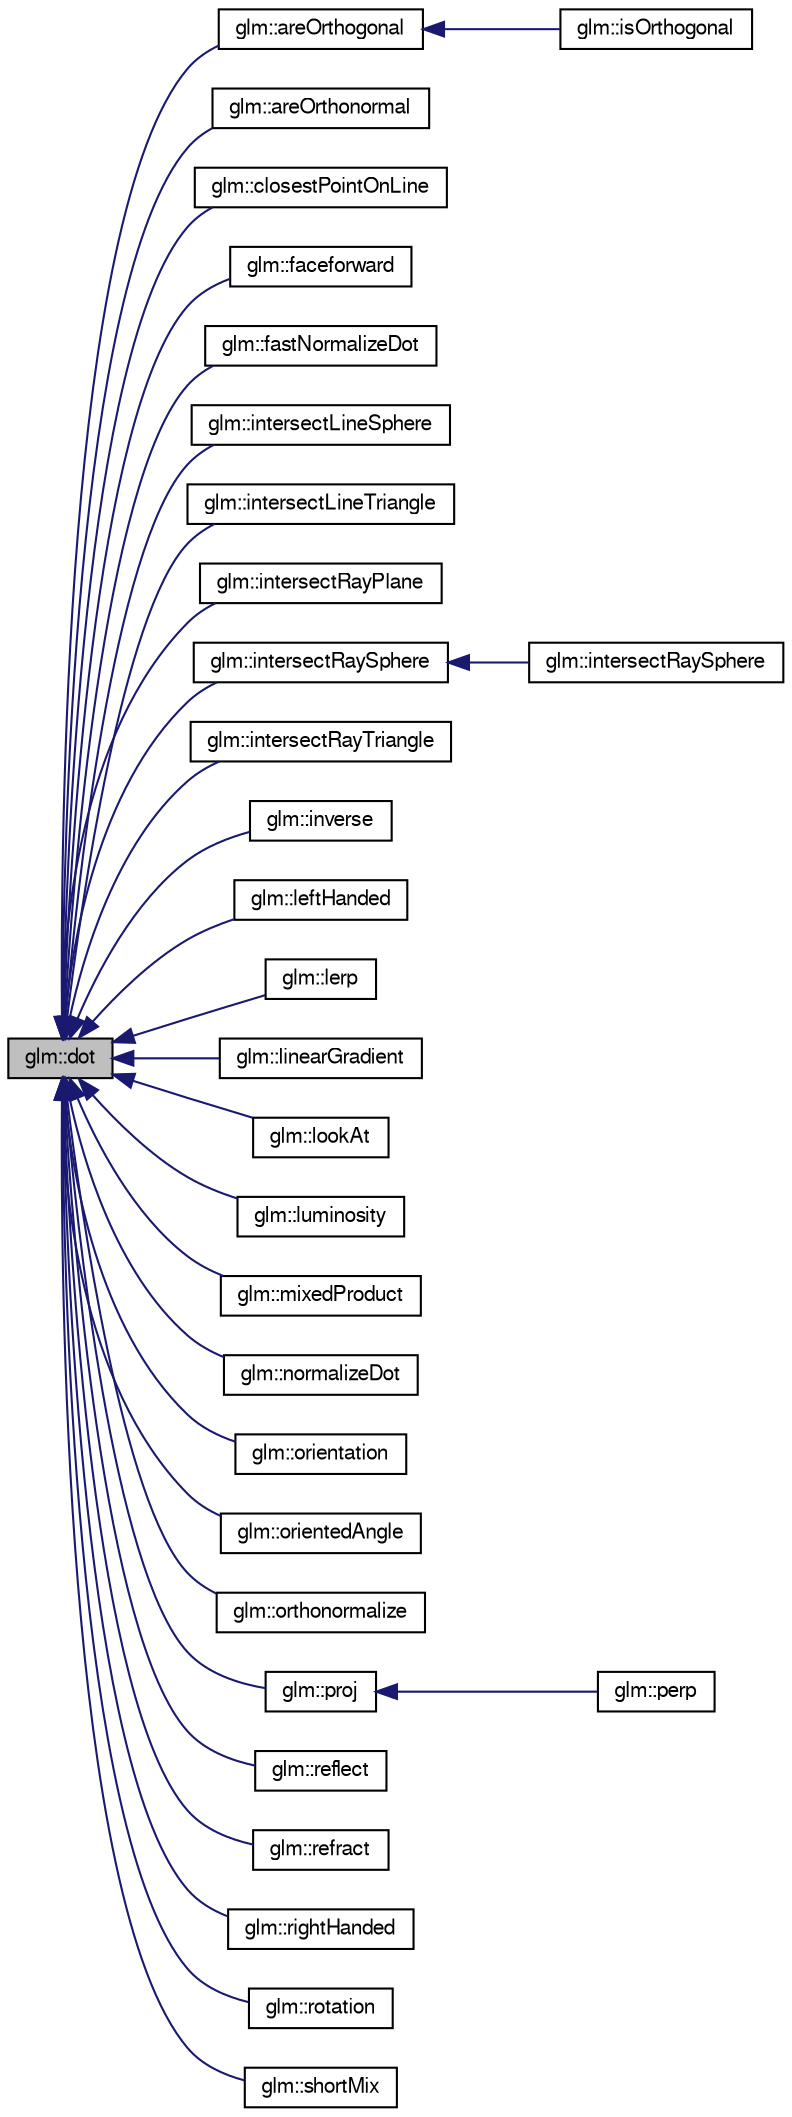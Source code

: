 digraph G
{
  bgcolor="transparent";
  edge [fontname="FreeSans",fontsize=10,labelfontname="FreeSans",labelfontsize=10];
  node [fontname="FreeSans",fontsize=10,shape=record];
  rankdir=LR;
  Node1 [label="glm::dot",height=0.2,width=0.4,color="black", fillcolor="grey75", style="filled" fontcolor="black"];
  Node1 -> Node2 [dir=back,color="midnightblue",fontsize=10,style="solid"];
  Node2 [label="glm::areOrthogonal",height=0.2,width=0.4,color="black",URL="$group__gtx__vector__query.html#g9af1cd34fdb7c3cdeb11c0235fe7c468"];
  Node2 -> Node3 [dir=back,color="midnightblue",fontsize=10,style="solid"];
  Node3 [label="glm::isOrthogonal",height=0.2,width=0.4,color="black",URL="$group__gtx__matrix__query.html#gbaeee016acd42f7a58bd1de063a3061b"];
  Node1 -> Node4 [dir=back,color="midnightblue",fontsize=10,style="solid"];
  Node4 [label="glm::areOrthonormal",height=0.2,width=0.4,color="black",URL="$group__gtx__vector__query.html#g78e84684059effca3c44c549476db51a"];
  Node1 -> Node5 [dir=back,color="midnightblue",fontsize=10,style="solid"];
  Node5 [label="glm::closestPointOnLine",height=0.2,width=0.4,color="black",URL="$group__gtx__closest__point.html#g2fe2729eb32015953823c96c2e15daf9"];
  Node1 -> Node6 [dir=back,color="midnightblue",fontsize=10,style="solid"];
  Node6 [label="glm::faceforward",height=0.2,width=0.4,color="black",URL="$group__core__func__geometric.html#ga4cdf87f6fd660e7086776d9abb6cbae"];
  Node1 -> Node7 [dir=back,color="midnightblue",fontsize=10,style="solid"];
  Node7 [label="glm::fastNormalizeDot",height=0.2,width=0.4,color="black",URL="$group__gtx__normalize__dot.html#gb3967681366216d96699232dd5e86d31"];
  Node1 -> Node8 [dir=back,color="midnightblue",fontsize=10,style="solid"];
  Node8 [label="glm::intersectLineSphere",height=0.2,width=0.4,color="black",URL="$group__gtx__intersect.html#g28b9b80acf2ea35780709e01b27ab60f"];
  Node1 -> Node9 [dir=back,color="midnightblue",fontsize=10,style="solid"];
  Node9 [label="glm::intersectLineTriangle",height=0.2,width=0.4,color="black",URL="$group__gtx__intersect.html#g1aa5d241478d1493ff4d8c22b8d9e293"];
  Node1 -> Node10 [dir=back,color="midnightblue",fontsize=10,style="solid"];
  Node10 [label="glm::intersectRayPlane",height=0.2,width=0.4,color="black",URL="$group__gtx__intersect.html#g1699af184f5244ebe224fd653dd0bfc0"];
  Node1 -> Node11 [dir=back,color="midnightblue",fontsize=10,style="solid"];
  Node11 [label="glm::intersectRaySphere",height=0.2,width=0.4,color="black",URL="$group__gtx__intersect.html#g95b17f6f08015c92fc8ac3e83010492d"];
  Node11 -> Node12 [dir=back,color="midnightblue",fontsize=10,style="solid"];
  Node12 [label="glm::intersectRaySphere",height=0.2,width=0.4,color="black",URL="$group__gtx__intersect.html#g2e6a97dd3fcdbf83c24dd3499f81014b"];
  Node1 -> Node13 [dir=back,color="midnightblue",fontsize=10,style="solid"];
  Node13 [label="glm::intersectRayTriangle",height=0.2,width=0.4,color="black",URL="$group__gtx__intersect.html#gbf48f0fca6a10a8edb001b3d546de5fe"];
  Node1 -> Node14 [dir=back,color="midnightblue",fontsize=10,style="solid"];
  Node14 [label="glm::inverse",height=0.2,width=0.4,color="black",URL="$group__gtc__dual__quaternion.html#g793733e8cc7644ec2ff32a1007e85282"];
  Node1 -> Node15 [dir=back,color="midnightblue",fontsize=10,style="solid"];
  Node15 [label="glm::leftHanded",height=0.2,width=0.4,color="black",URL="$group__gtx__handed__coordinate__space.html#g5613515e0fdb693d30e9e8db0aa17176"];
  Node1 -> Node16 [dir=back,color="midnightblue",fontsize=10,style="solid"];
  Node16 [label="glm::lerp",height=0.2,width=0.4,color="black",URL="$group__gtc__dual__quaternion.html#gfbbdf3bd28dbfe656af3d86b9c7e0cd3"];
  Node1 -> Node17 [dir=back,color="midnightblue",fontsize=10,style="solid"];
  Node17 [label="glm::linearGradient",height=0.2,width=0.4,color="black",URL="$group__gtx__gradient__paint.html#g8d5ca6ccbfcaf23963228eac37543eeb"];
  Node1 -> Node18 [dir=back,color="midnightblue",fontsize=10,style="solid"];
  Node18 [label="glm::lookAt",height=0.2,width=0.4,color="black",URL="$group__gtc__matrix__transform.html#g7f4f81d4b0d7b492112eb4d5b184d9be"];
  Node1 -> Node19 [dir=back,color="midnightblue",fontsize=10,style="solid"];
  Node19 [label="glm::luminosity",height=0.2,width=0.4,color="black",URL="$group__gtx__color__space.html#gdd1c8feae48a4fcf9e575648b25b914f"];
  Node1 -> Node20 [dir=back,color="midnightblue",fontsize=10,style="solid"];
  Node20 [label="glm::mixedProduct",height=0.2,width=0.4,color="black",URL="$group__gtx__mixed__product.html#g996c1d98418ba8e1208e273404158883",tooltip="Mixed product of 3 vectors (from GLM_GTX_mixed_product extension)."];
  Node1 -> Node21 [dir=back,color="midnightblue",fontsize=10,style="solid"];
  Node21 [label="glm::normalizeDot",height=0.2,width=0.4,color="black",URL="$group__gtx__normalize__dot.html#g068b0c92713a438533628dd5d0b581d4"];
  Node1 -> Node22 [dir=back,color="midnightblue",fontsize=10,style="solid"];
  Node22 [label="glm::orientation",height=0.2,width=0.4,color="black",URL="$group__gtx__rotate__vector.html#g6388a91274507ab81224d8f5d434875e"];
  Node1 -> Node23 [dir=back,color="midnightblue",fontsize=10,style="solid"];
  Node23 [label="glm::orientedAngle",height=0.2,width=0.4,color="black",URL="$group__gtx__vector__angle.html#gfd969749b953f7a58da4a2563d06ea36"];
  Node1 -> Node24 [dir=back,color="midnightblue",fontsize=10,style="solid"];
  Node24 [label="glm::orthonormalize",height=0.2,width=0.4,color="black",URL="$group__gtx__orthonormalize.html#ge0c06d8312a13b38747271ea68f00121"];
  Node1 -> Node25 [dir=back,color="midnightblue",fontsize=10,style="solid"];
  Node25 [label="glm::proj",height=0.2,width=0.4,color="black",URL="$group__gtx__projection.html#g2a2ab28abbc6fa33c226ea8dd9ccd8cd"];
  Node25 -> Node26 [dir=back,color="midnightblue",fontsize=10,style="solid"];
  Node26 [label="glm::perp",height=0.2,width=0.4,color="black",URL="$group__gtx__perpendicular.html#gcd6201d43400cf027df57552bf92301d"];
  Node1 -> Node27 [dir=back,color="midnightblue",fontsize=10,style="solid"];
  Node27 [label="glm::reflect",height=0.2,width=0.4,color="black",URL="$group__core__func__geometric.html#gc973ce2bc49f749a469d3ed2e2ac5a54"];
  Node1 -> Node28 [dir=back,color="midnightblue",fontsize=10,style="solid"];
  Node28 [label="glm::refract",height=0.2,width=0.4,color="black",URL="$group__core__func__geometric.html#g2020e01c134ebe03c1690306ff93af53"];
  Node1 -> Node29 [dir=back,color="midnightblue",fontsize=10,style="solid"];
  Node29 [label="glm::rightHanded",height=0.2,width=0.4,color="black",URL="$group__gtx__handed__coordinate__space.html#g65f766ab3c8924b90eabc0e1ecf014d1"];
  Node1 -> Node30 [dir=back,color="midnightblue",fontsize=10,style="solid"];
  Node30 [label="glm::rotation",height=0.2,width=0.4,color="black",URL="$group__gtx__quaternion.html#gf7a15242ef69e5c997df231b28b92cef"];
  Node1 -> Node31 [dir=back,color="midnightblue",fontsize=10,style="solid"];
  Node31 [label="glm::shortMix",height=0.2,width=0.4,color="black",URL="$group__gtx__quaternion.html#g1d83d29dc8f5870d70d2833c64be777c"];
}
